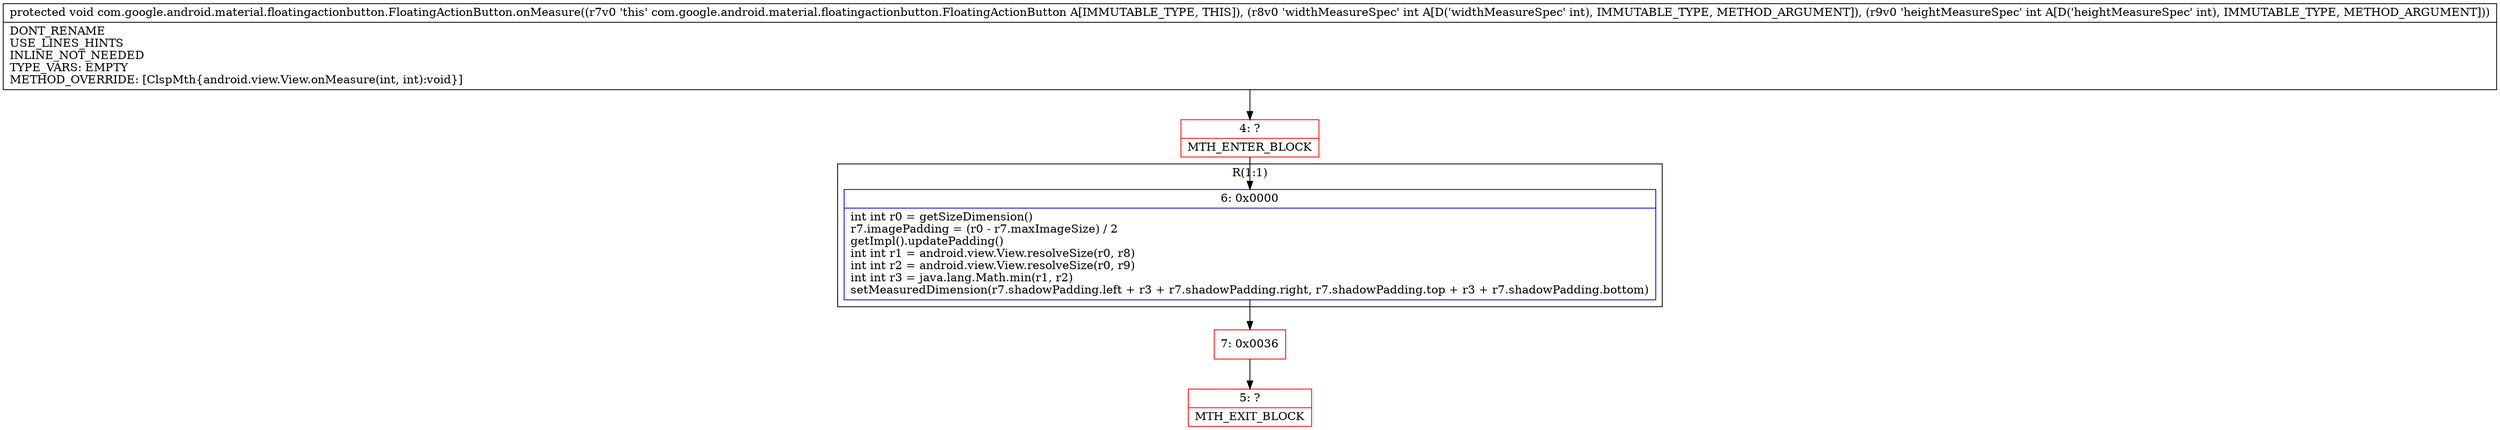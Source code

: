 digraph "CFG forcom.google.android.material.floatingactionbutton.FloatingActionButton.onMeasure(II)V" {
subgraph cluster_Region_1203897439 {
label = "R(1:1)";
node [shape=record,color=blue];
Node_6 [shape=record,label="{6\:\ 0x0000|int int r0 = getSizeDimension()\lr7.imagePadding = (r0 \- r7.maxImageSize) \/ 2\lgetImpl().updatePadding()\lint int r1 = android.view.View.resolveSize(r0, r8)\lint int r2 = android.view.View.resolveSize(r0, r9)\lint int r3 = java.lang.Math.min(r1, r2)\lsetMeasuredDimension(r7.shadowPadding.left + r3 + r7.shadowPadding.right, r7.shadowPadding.top + r3 + r7.shadowPadding.bottom)\l}"];
}
Node_4 [shape=record,color=red,label="{4\:\ ?|MTH_ENTER_BLOCK\l}"];
Node_7 [shape=record,color=red,label="{7\:\ 0x0036}"];
Node_5 [shape=record,color=red,label="{5\:\ ?|MTH_EXIT_BLOCK\l}"];
MethodNode[shape=record,label="{protected void com.google.android.material.floatingactionbutton.FloatingActionButton.onMeasure((r7v0 'this' com.google.android.material.floatingactionbutton.FloatingActionButton A[IMMUTABLE_TYPE, THIS]), (r8v0 'widthMeasureSpec' int A[D('widthMeasureSpec' int), IMMUTABLE_TYPE, METHOD_ARGUMENT]), (r9v0 'heightMeasureSpec' int A[D('heightMeasureSpec' int), IMMUTABLE_TYPE, METHOD_ARGUMENT]))  | DONT_RENAME\lUSE_LINES_HINTS\lINLINE_NOT_NEEDED\lTYPE_VARS: EMPTY\lMETHOD_OVERRIDE: [ClspMth\{android.view.View.onMeasure(int, int):void\}]\l}"];
MethodNode -> Node_4;Node_6 -> Node_7;
Node_4 -> Node_6;
Node_7 -> Node_5;
}

